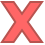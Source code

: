 <mxfile version="24.0.7" type="github">
  <diagram name="Page-1" id="K8G4GZB5iy4wI6kGoQTd">
    <mxGraphModel dx="1231" dy="663" grid="1" gridSize="10" guides="1" tooltips="1" connect="1" arrows="1" fold="1" page="1" pageScale="1" pageWidth="850" pageHeight="1100" math="0" shadow="0">
      <root>
        <mxCell id="0" />
        <mxCell id="1" parent="0" />
        <mxCell id="S7B6HrKf0hr38Xj_jKpT-1" value="" style="verticalLabelPosition=bottom;verticalAlign=top;html=1;shape=mxgraph.basic.x;fillColor=#FF6666;strokeColor=#b85450;" vertex="1" parent="1">
          <mxGeometry x="430" y="380" width="20" height="20" as="geometry" />
        </mxCell>
      </root>
    </mxGraphModel>
  </diagram>
</mxfile>
